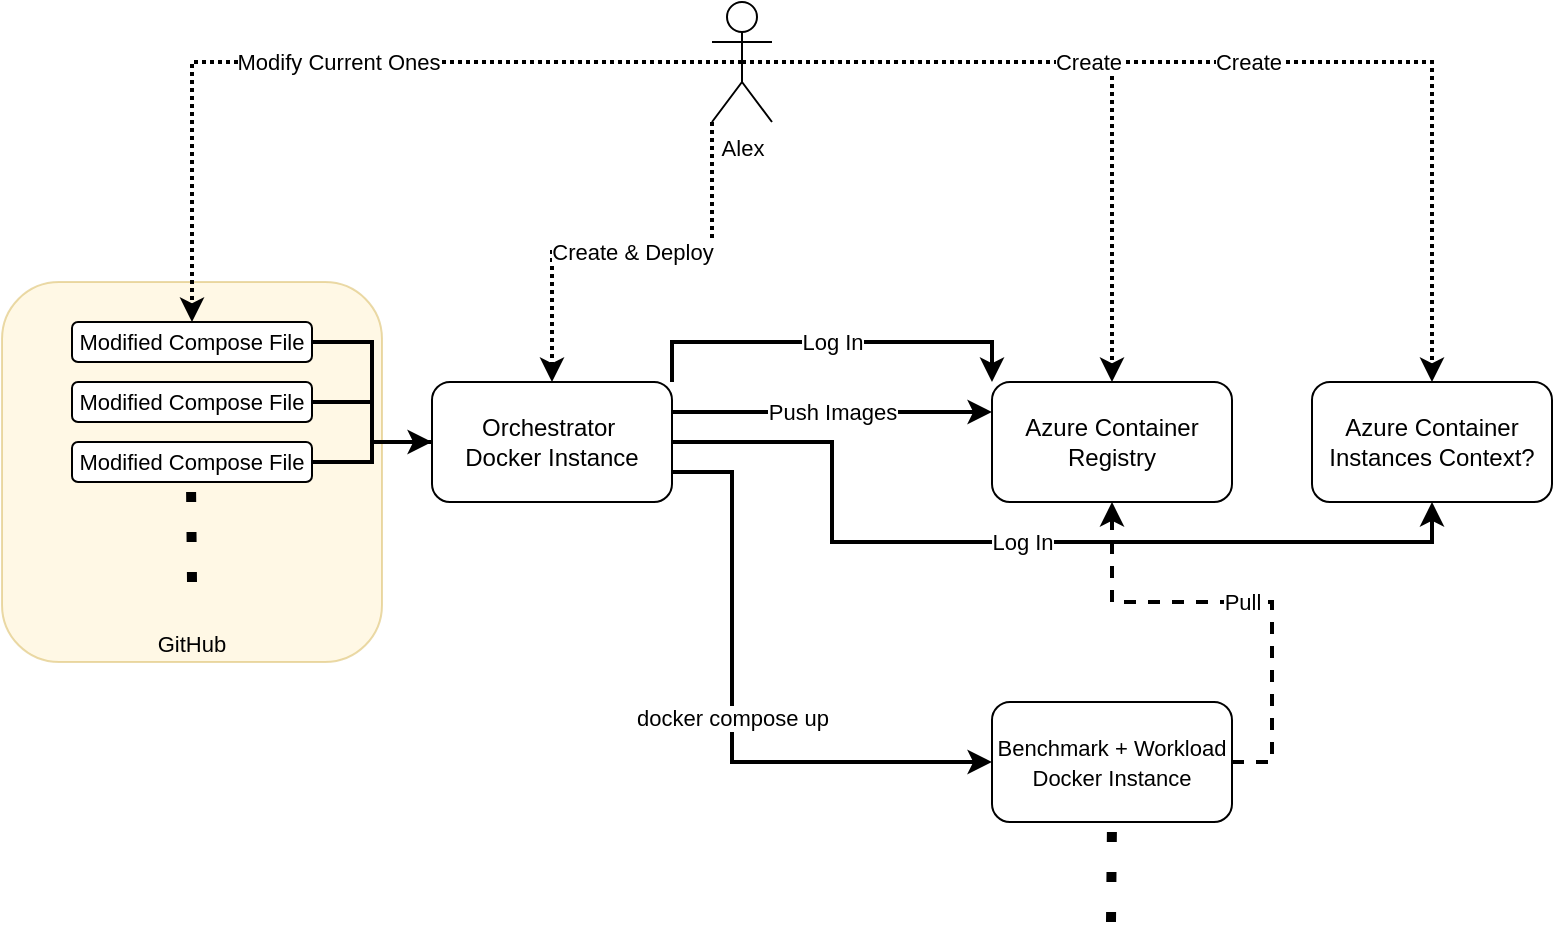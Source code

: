 <mxfile version="16.5.1" type="device" pages="2"><diagram id="8SxWjWDvU0i_6PGdmzbn" name="Azure Deployment Sketch"><mxGraphModel dx="946" dy="583" grid="1" gridSize="10" guides="1" tooltips="1" connect="1" arrows="1" fold="1" page="1" pageScale="1" pageWidth="850" pageHeight="1100" math="0" shadow="0"><root><mxCell id="0"/><mxCell id="1" parent="0"/><mxCell id="BCbcwQbjenVs312I6Sjd-18" value="Log In" style="edgeStyle=orthogonalEdgeStyle;rounded=0;orthogonalLoop=1;jettySize=auto;html=1;exitX=1;exitY=0;exitDx=0;exitDy=0;entryX=0;entryY=0;entryDx=0;entryDy=0;fontSize=11;endArrow=classic;endFill=1;strokeWidth=2;" parent="1" source="BCbcwQbjenVs312I6Sjd-1" target="BCbcwQbjenVs312I6Sjd-7" edge="1"><mxGeometry relative="1" as="geometry"/></mxCell><mxCell id="BCbcwQbjenVs312I6Sjd-24" value="Push Images" style="edgeStyle=orthogonalEdgeStyle;rounded=0;orthogonalLoop=1;jettySize=auto;html=1;exitX=1;exitY=0.25;exitDx=0;exitDy=0;entryX=0;entryY=0.25;entryDx=0;entryDy=0;fontSize=11;endArrow=classic;endFill=1;strokeWidth=2;" parent="1" source="BCbcwQbjenVs312I6Sjd-1" target="BCbcwQbjenVs312I6Sjd-7" edge="1"><mxGeometry relative="1" as="geometry"/></mxCell><mxCell id="BCbcwQbjenVs312I6Sjd-27" value="Log In" style="edgeStyle=orthogonalEdgeStyle;rounded=0;orthogonalLoop=1;jettySize=auto;html=1;exitX=1;exitY=0.5;exitDx=0;exitDy=0;entryX=0.5;entryY=1;entryDx=0;entryDy=0;fontSize=11;endArrow=classic;endFill=1;strokeWidth=2;" parent="1" source="BCbcwQbjenVs312I6Sjd-1" target="BCbcwQbjenVs312I6Sjd-25" edge="1"><mxGeometry relative="1" as="geometry"><Array as="points"><mxPoint x="470" y="260"/><mxPoint x="470" y="310"/><mxPoint x="770" y="310"/></Array></mxGeometry></mxCell><mxCell id="BCbcwQbjenVs312I6Sjd-28" value="docker compose up" style="edgeStyle=orthogonalEdgeStyle;rounded=0;orthogonalLoop=1;jettySize=auto;html=1;exitX=1;exitY=0.75;exitDx=0;exitDy=0;entryX=0;entryY=0.5;entryDx=0;entryDy=0;fontSize=11;endArrow=classic;endFill=1;strokeWidth=2;" parent="1" source="BCbcwQbjenVs312I6Sjd-1" target="BCbcwQbjenVs312I6Sjd-3" edge="1"><mxGeometry relative="1" as="geometry"><Array as="points"><mxPoint x="420" y="275"/><mxPoint x="420" y="420"/></Array></mxGeometry></mxCell><mxCell id="BCbcwQbjenVs312I6Sjd-30" value="GitHub" style="rounded=1;whiteSpace=wrap;html=1;fontSize=11;fillColor=#fff2cc;strokeColor=#d6b656;gradientColor=none;opacity=50;align=center;verticalAlign=bottom;" parent="1" vertex="1"><mxGeometry x="55" y="180" width="190" height="190" as="geometry"/></mxCell><mxCell id="BCbcwQbjenVs312I6Sjd-1" value="Orchestrator&amp;nbsp;&lt;br&gt;Docker Instance" style="rounded=1;whiteSpace=wrap;html=1;" parent="1" vertex="1"><mxGeometry x="270" y="230" width="120" height="60" as="geometry"/></mxCell><mxCell id="BCbcwQbjenVs312I6Sjd-29" value="Pull" style="edgeStyle=orthogonalEdgeStyle;rounded=0;orthogonalLoop=1;jettySize=auto;html=1;exitX=1;exitY=0.5;exitDx=0;exitDy=0;entryX=0.5;entryY=1;entryDx=0;entryDy=0;fontSize=11;endArrow=classic;endFill=1;strokeWidth=2;dashed=1;" parent="1" source="BCbcwQbjenVs312I6Sjd-3" target="BCbcwQbjenVs312I6Sjd-7" edge="1"><mxGeometry relative="1" as="geometry"/></mxCell><mxCell id="BCbcwQbjenVs312I6Sjd-3" value="&lt;font style=&quot;font-size: 11px&quot;&gt;Benchmark + Workload&lt;br&gt;&lt;/font&gt;&lt;font style=&quot;font-size: 11px&quot;&gt;Docker Instance&lt;/font&gt;" style="rounded=1;whiteSpace=wrap;html=1;" parent="1" vertex="1"><mxGeometry x="550" y="390" width="120" height="60" as="geometry"/></mxCell><mxCell id="BCbcwQbjenVs312I6Sjd-5" value="" style="endArrow=none;dashed=1;html=1;dashPattern=1 3;strokeWidth=5;rounded=0;" parent="1" edge="1"><mxGeometry width="50" height="50" relative="1" as="geometry"><mxPoint x="609.5" y="500" as="sourcePoint"/><mxPoint x="610" y="450" as="targetPoint"/></mxGeometry></mxCell><mxCell id="BCbcwQbjenVs312I6Sjd-7" value="Azure Container Registry" style="rounded=1;whiteSpace=wrap;html=1;" parent="1" vertex="1"><mxGeometry x="550" y="230" width="120" height="60" as="geometry"/></mxCell><mxCell id="BCbcwQbjenVs312I6Sjd-12" style="edgeStyle=orthogonalEdgeStyle;rounded=0;orthogonalLoop=1;jettySize=auto;html=1;exitX=1;exitY=0.5;exitDx=0;exitDy=0;entryX=0;entryY=0.5;entryDx=0;entryDy=0;fontSize=11;strokeWidth=2;endArrow=none;endFill=0;" parent="1" source="BCbcwQbjenVs312I6Sjd-8" target="BCbcwQbjenVs312I6Sjd-1" edge="1"><mxGeometry relative="1" as="geometry"/></mxCell><mxCell id="BCbcwQbjenVs312I6Sjd-8" value="Modified Compose File" style="rounded=1;whiteSpace=wrap;html=1;fontSize=11;" parent="1" vertex="1"><mxGeometry x="90" y="200" width="120" height="20" as="geometry"/></mxCell><mxCell id="BCbcwQbjenVs312I6Sjd-14" style="edgeStyle=orthogonalEdgeStyle;rounded=0;orthogonalLoop=1;jettySize=auto;html=1;exitX=1;exitY=0.5;exitDx=0;exitDy=0;entryX=0;entryY=0.5;entryDx=0;entryDy=0;fontSize=11;endArrow=none;endFill=0;strokeWidth=2;" parent="1" source="BCbcwQbjenVs312I6Sjd-9" target="BCbcwQbjenVs312I6Sjd-1" edge="1"><mxGeometry relative="1" as="geometry"/></mxCell><mxCell id="BCbcwQbjenVs312I6Sjd-9" value="Modified Compose File" style="rounded=1;whiteSpace=wrap;html=1;fontSize=11;" parent="1" vertex="1"><mxGeometry x="90" y="230" width="120" height="20" as="geometry"/></mxCell><mxCell id="BCbcwQbjenVs312I6Sjd-15" value="" style="edgeStyle=orthogonalEdgeStyle;rounded=0;orthogonalLoop=1;jettySize=auto;html=1;fontSize=11;endArrow=classic;endFill=1;strokeWidth=2;" parent="1" source="BCbcwQbjenVs312I6Sjd-10" target="BCbcwQbjenVs312I6Sjd-1" edge="1"><mxGeometry relative="1" as="geometry"/></mxCell><mxCell id="BCbcwQbjenVs312I6Sjd-10" value="Modified Compose File" style="rounded=1;whiteSpace=wrap;html=1;fontSize=11;" parent="1" vertex="1"><mxGeometry x="90" y="260" width="120" height="20" as="geometry"/></mxCell><mxCell id="BCbcwQbjenVs312I6Sjd-11" value="" style="endArrow=none;dashed=1;html=1;dashPattern=1 3;strokeWidth=5;rounded=0;" parent="1" edge="1"><mxGeometry width="50" height="50" relative="1" as="geometry"><mxPoint x="150" y="330" as="sourcePoint"/><mxPoint x="149.5" y="280" as="targetPoint"/></mxGeometry></mxCell><mxCell id="BCbcwQbjenVs312I6Sjd-21" value="Modify Current Ones" style="edgeStyle=orthogonalEdgeStyle;rounded=0;orthogonalLoop=1;jettySize=auto;html=1;exitX=0.5;exitY=0.5;exitDx=0;exitDy=0;exitPerimeter=0;entryX=0.5;entryY=0;entryDx=0;entryDy=0;fontSize=11;endArrow=classic;endFill=1;strokeWidth=2;dashed=1;dashPattern=1 1;" parent="1" source="BCbcwQbjenVs312I6Sjd-16" target="BCbcwQbjenVs312I6Sjd-8" edge="1"><mxGeometry relative="1" as="geometry"/></mxCell><mxCell id="BCbcwQbjenVs312I6Sjd-22" value="Create &amp;amp; Deploy" style="edgeStyle=orthogonalEdgeStyle;rounded=0;orthogonalLoop=1;jettySize=auto;html=1;exitX=0;exitY=1;exitDx=0;exitDy=0;exitPerimeter=0;entryX=0.5;entryY=0;entryDx=0;entryDy=0;fontSize=11;endArrow=classic;endFill=1;strokeWidth=2;dashed=1;dashPattern=1 1;" parent="1" source="BCbcwQbjenVs312I6Sjd-16" target="BCbcwQbjenVs312I6Sjd-1" edge="1"><mxGeometry relative="1" as="geometry"/></mxCell><mxCell id="BCbcwQbjenVs312I6Sjd-26" value="Create" style="edgeStyle=orthogonalEdgeStyle;rounded=0;orthogonalLoop=1;jettySize=auto;html=1;exitX=0.5;exitY=0.5;exitDx=0;exitDy=0;exitPerimeter=0;entryX=0.5;entryY=0;entryDx=0;entryDy=0;fontSize=11;endArrow=classic;endFill=1;strokeWidth=2;dashed=1;dashPattern=1 1;" parent="1" source="BCbcwQbjenVs312I6Sjd-16" target="BCbcwQbjenVs312I6Sjd-25" edge="1"><mxGeometry relative="1" as="geometry"/></mxCell><mxCell id="BCbcwQbjenVs312I6Sjd-16" value="Alex" style="shape=umlActor;verticalLabelPosition=bottom;verticalAlign=top;html=1;outlineConnect=0;fontSize=11;" parent="1" vertex="1"><mxGeometry x="410" y="40" width="30" height="60" as="geometry"/></mxCell><mxCell id="BCbcwQbjenVs312I6Sjd-17" value="Create" style="edgeStyle=orthogonalEdgeStyle;rounded=0;orthogonalLoop=1;jettySize=auto;html=1;exitX=0.5;exitY=0.5;exitDx=0;exitDy=0;exitPerimeter=0;fontSize=11;endArrow=classic;endFill=1;strokeWidth=2;horizontal=1;dashed=1;dashPattern=1 1;" parent="1" source="BCbcwQbjenVs312I6Sjd-16" target="BCbcwQbjenVs312I6Sjd-7" edge="1"><mxGeometry relative="1" as="geometry"/></mxCell><mxCell id="BCbcwQbjenVs312I6Sjd-25" value="Azure Container Instances Context?" style="rounded=1;whiteSpace=wrap;html=1;" parent="1" vertex="1"><mxGeometry x="710" y="230" width="120" height="60" as="geometry"/></mxCell></root></mxGraphModel></diagram><diagram id="F8zUwANCFuMc1KScVhyO" name="High-level design"><mxGraphModel dx="946" dy="583" grid="1" gridSize="10" guides="1" tooltips="1" connect="1" arrows="1" fold="1" page="1" pageScale="1" pageWidth="827" pageHeight="1169" math="0" shadow="0"><root><mxCell id="qoREhvT3C8CpzHX1EV5g-0"/><mxCell id="qoREhvT3C8CpzHX1EV5g-1" parent="qoREhvT3C8CpzHX1EV5g-0"/><mxCell id="qoREhvT3C8CpzHX1EV5g-6" value="&lt;div&gt;&lt;span&gt;Benchmark&lt;/span&gt;&lt;/div&gt;" style="rounded=1;whiteSpace=wrap;html=1;fillColor=#dae8fc;strokeColor=#6c8ebf;align=center;horizontal=1;verticalAlign=top;" parent="qoREhvT3C8CpzHX1EV5g-1" vertex="1"><mxGeometry x="450" y="80" width="140" height="90" as="geometry"/></mxCell><mxCell id="qoREhvT3C8CpzHX1EV5g-7" value="Deploy" style="edgeStyle=orthogonalEdgeStyle;rounded=0;orthogonalLoop=1;jettySize=auto;html=1;exitX=0.75;exitY=0;exitDx=0;exitDy=0;entryX=0;entryY=0.25;entryDx=0;entryDy=0;" parent="qoREhvT3C8CpzHX1EV5g-1" source="qoREhvT3C8CpzHX1EV5g-2" target="qoREhvT3C8CpzHX1EV5g-3" edge="1"><mxGeometry relative="1" as="geometry"><Array as="points"><mxPoint x="290" y="30"/></Array></mxGeometry></mxCell><mxCell id="qoREhvT3C8CpzHX1EV5g-8" value="Deploy" style="edgeStyle=orthogonalEdgeStyle;rounded=0;orthogonalLoop=1;jettySize=auto;html=1;exitX=1;exitY=0.5;exitDx=0;exitDy=0;" parent="qoREhvT3C8CpzHX1EV5g-1" source="qoREhvT3C8CpzHX1EV5g-2" edge="1"><mxGeometry relative="1" as="geometry"><mxPoint x="450" y="100" as="targetPoint"/><Array as="points"><mxPoint x="450" y="100"/></Array></mxGeometry></mxCell><mxCell id="qoREhvT3C8CpzHX1EV5g-17" value="Poll for&lt;br&gt;Files" style="edgeStyle=orthogonalEdgeStyle;rounded=0;orthogonalLoop=1;jettySize=auto;html=1;exitX=0.5;exitY=1;exitDx=0;exitDy=0;entryX=0;entryY=0.5;entryDx=0;entryDy=0;" parent="qoREhvT3C8CpzHX1EV5g-1" source="qoREhvT3C8CpzHX1EV5g-2" target="qoREhvT3C8CpzHX1EV5g-15" edge="1"><mxGeometry relative="1" as="geometry"><mxPoint x="340" y="220" as="targetPoint"/></mxGeometry></mxCell><mxCell id="qoREhvT3C8CpzHX1EV5g-18" value="Collect metrics" style="edgeStyle=orthogonalEdgeStyle;rounded=0;orthogonalLoop=1;jettySize=auto;html=1;exitX=0.883;exitY=0;exitDx=0;exitDy=0;entryX=0;entryY=0.75;entryDx=0;entryDy=0;exitPerimeter=0;" parent="qoREhvT3C8CpzHX1EV5g-1" source="qoREhvT3C8CpzHX1EV5g-2" target="qoREhvT3C8CpzHX1EV5g-3" edge="1"><mxGeometry relative="1" as="geometry"><Array as="points"><mxPoint x="306" y="50"/></Array></mxGeometry></mxCell><mxCell id="qoREhvT3C8CpzHX1EV5g-2" value="Orchestrator" style="rounded=1;whiteSpace=wrap;html=1;" parent="qoREhvT3C8CpzHX1EV5g-1" vertex="1"><mxGeometry x="200" y="80" width="120" height="40" as="geometry"/></mxCell><mxCell id="qoREhvT3C8CpzHX1EV5g-9" value="Monitor" style="edgeStyle=orthogonalEdgeStyle;rounded=0;orthogonalLoop=1;jettySize=auto;html=1;exitX=1;exitY=0.5;exitDx=0;exitDy=0;entryX=1;entryY=0.5;entryDx=0;entryDy=0;" parent="qoREhvT3C8CpzHX1EV5g-1" source="qoREhvT3C8CpzHX1EV5g-3" target="qoREhvT3C8CpzHX1EV5g-5" edge="1"><mxGeometry x="-0.222" relative="1" as="geometry"><Array as="points"><mxPoint x="600" y="40"/><mxPoint x="600" y="150"/></Array><mxPoint as="offset"/></mxGeometry></mxCell><mxCell id="qoREhvT3C8CpzHX1EV5g-3" value="Monitoring Server" style="rounded=1;whiteSpace=wrap;html=1;" parent="qoREhvT3C8CpzHX1EV5g-1" vertex="1"><mxGeometry x="460" y="20" width="120" height="40" as="geometry"/></mxCell><mxCell id="qoREhvT3C8CpzHX1EV5g-16" value="Write File" style="edgeStyle=orthogonalEdgeStyle;rounded=0;orthogonalLoop=1;jettySize=auto;html=1;exitX=1;exitY=0.5;exitDx=0;exitDy=0;entryX=1;entryY=0.5;entryDx=0;entryDy=0;" parent="qoREhvT3C8CpzHX1EV5g-1" source="qoREhvT3C8CpzHX1EV5g-4" target="qoREhvT3C8CpzHX1EV5g-15" edge="1"><mxGeometry x="0.25" relative="1" as="geometry"><Array as="points"><mxPoint x="610" y="120"/><mxPoint x="610" y="200"/></Array><mxPoint as="offset"/></mxGeometry></mxCell><mxCell id="qoREhvT3C8CpzHX1EV5g-4" value="Workload" style="rounded=1;whiteSpace=wrap;html=1;" parent="qoREhvT3C8CpzHX1EV5g-1" vertex="1"><mxGeometry x="460" y="110" width="120" height="20" as="geometry"/></mxCell><mxCell id="qoREhvT3C8CpzHX1EV5g-5" value="Microservice" style="rounded=1;whiteSpace=wrap;html=1;" parent="qoREhvT3C8CpzHX1EV5g-1" vertex="1"><mxGeometry x="460" y="140" width="120" height="20" as="geometry"/></mxCell><mxCell id="qoREhvT3C8CpzHX1EV5g-11" value="Run" style="edgeStyle=orthogonalEdgeStyle;rounded=0;orthogonalLoop=1;jettySize=auto;html=1;exitX=0.9;exitY=0.5;exitDx=0;exitDy=0;exitPerimeter=0;entryX=0;entryY=0.5;entryDx=0;entryDy=0;" parent="qoREhvT3C8CpzHX1EV5g-1" source="qoREhvT3C8CpzHX1EV5g-14" target="qoREhvT3C8CpzHX1EV5g-2" edge="1"><mxGeometry relative="1" as="geometry"><mxPoint x="85" y="100" as="sourcePoint"/></mxGeometry></mxCell><mxCell id="qoREhvT3C8CpzHX1EV5g-14" value="" style="shape=actor;whiteSpace=wrap;html=1;" parent="qoREhvT3C8CpzHX1EV5g-1" vertex="1"><mxGeometry x="100" y="70" width="40" height="60" as="geometry"/></mxCell><mxCell id="qoREhvT3C8CpzHX1EV5g-15" value="Storage" style="rounded=1;whiteSpace=wrap;html=1;" parent="qoREhvT3C8CpzHX1EV5g-1" vertex="1"><mxGeometry x="460" y="180" width="120" height="40" as="geometry"/></mxCell></root></mxGraphModel></diagram></mxfile>